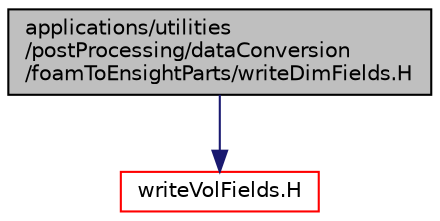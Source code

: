 digraph "applications/utilities/postProcessing/dataConversion/foamToEnsightParts/writeDimFields.H"
{
  bgcolor="transparent";
  edge [fontname="Helvetica",fontsize="10",labelfontname="Helvetica",labelfontsize="10"];
  node [fontname="Helvetica",fontsize="10",shape=record];
  Node1 [label="applications/utilities\l/postProcessing/dataConversion\l/foamToEnsightParts/writeDimFields.H",height=0.2,width=0.4,color="black", fillcolor="grey75", style="filled" fontcolor="black"];
  Node1 -> Node2 [color="midnightblue",fontsize="10",style="solid",fontname="Helvetica"];
  Node2 [label="writeVolFields.H",height=0.2,width=0.4,color="red",URL="$foamToEnsightParts_2writeVolFields_8H.html",tooltip="Read volume fields from disk and write with ensightParts. "];
}
